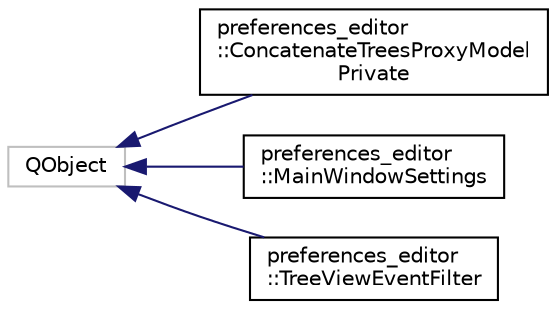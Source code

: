 digraph "Graphical Class Hierarchy"
{
 // LATEX_PDF_SIZE
  edge [fontname="Helvetica",fontsize="10",labelfontname="Helvetica",labelfontsize="10"];
  node [fontname="Helvetica",fontsize="10",shape=record];
  rankdir="LR";
  Node154 [label="QObject",height=0.2,width=0.4,color="grey75", fillcolor="white", style="filled",tooltip=" "];
  Node154 -> Node0 [dir="back",color="midnightblue",fontsize="10",style="solid",fontname="Helvetica"];
  Node0 [label="preferences_editor\l::ConcatenateTreesProxyModel\lPrivate",height=0.2,width=0.4,color="black", fillcolor="white", style="filled",URL="$classpreferences__editor_1_1_concatenate_trees_proxy_model_private.html",tooltip=" "];
  Node154 -> Node156 [dir="back",color="midnightblue",fontsize="10",style="solid",fontname="Helvetica"];
  Node156 [label="preferences_editor\l::MainWindowSettings",height=0.2,width=0.4,color="black", fillcolor="white", style="filled",URL="$classpreferences__editor_1_1_main_window_settings.html",tooltip=" "];
  Node154 -> Node157 [dir="back",color="midnightblue",fontsize="10",style="solid",fontname="Helvetica"];
  Node157 [label="preferences_editor\l::TreeViewEventFilter",height=0.2,width=0.4,color="black", fillcolor="white", style="filled",URL="$classpreferences__editor_1_1_tree_view_event_filter.html",tooltip=" "];
}
